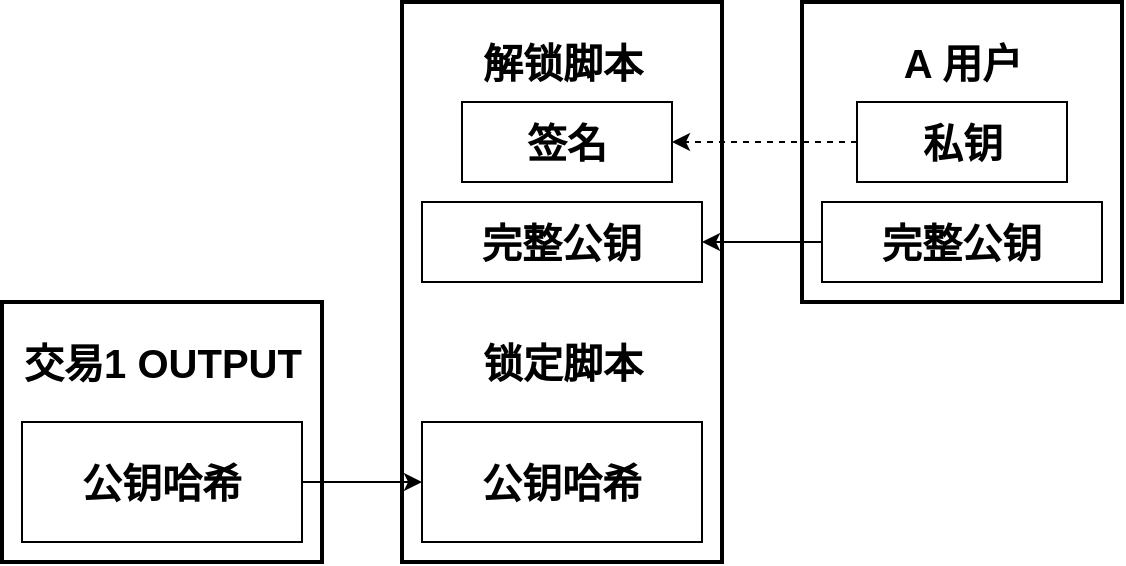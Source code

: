 <mxfile version="14.5.10" type="github">
  <diagram id="YQmAr2Zz_Mt65AJHkmUO" name="Page-1">
    <mxGraphModel dx="1106" dy="614" grid="1" gridSize="10" guides="1" tooltips="1" connect="1" arrows="1" fold="1" page="0" pageScale="1" pageWidth="827" pageHeight="1169" math="0" shadow="0">
      <root>
        <mxCell id="0" />
        <mxCell id="1" parent="0" />
        <mxCell id="NbQpsqaVKMZ3FppXuBxZ-1" value="" style="rounded=0;whiteSpace=wrap;html=1;strokeWidth=2;" vertex="1" parent="1">
          <mxGeometry x="220" y="260" width="160" height="130" as="geometry" />
        </mxCell>
        <mxCell id="NbQpsqaVKMZ3FppXuBxZ-2" value="&lt;font style=&quot;font-size: 20px&quot;&gt;&lt;b&gt;交易1 OUTPUT&lt;/b&gt;&lt;/font&gt;" style="text;html=1;strokeColor=none;fillColor=none;align=center;verticalAlign=middle;whiteSpace=wrap;rounded=0;" vertex="1" parent="1">
          <mxGeometry x="227.5" y="270" width="145" height="40" as="geometry" />
        </mxCell>
        <mxCell id="NbQpsqaVKMZ3FppXuBxZ-3" value="&lt;font style=&quot;font-size: 20px&quot;&gt;&lt;b&gt;公钥哈希&lt;/b&gt;&lt;/font&gt;" style="rounded=0;whiteSpace=wrap;html=1;" vertex="1" parent="1">
          <mxGeometry x="230" y="320" width="140" height="60" as="geometry" />
        </mxCell>
        <mxCell id="NbQpsqaVKMZ3FppXuBxZ-4" value="" style="rounded=0;whiteSpace=wrap;html=1;strokeWidth=2;" vertex="1" parent="1">
          <mxGeometry x="420" y="110" width="160" height="280" as="geometry" />
        </mxCell>
        <mxCell id="NbQpsqaVKMZ3FppXuBxZ-5" value="&lt;font style=&quot;font-size: 20px&quot;&gt;&lt;b&gt;解锁脚本&lt;/b&gt;&lt;/font&gt;" style="text;html=1;strokeColor=none;fillColor=none;align=center;verticalAlign=middle;whiteSpace=wrap;rounded=0;" vertex="1" parent="1">
          <mxGeometry x="427.5" y="120" width="145" height="40" as="geometry" />
        </mxCell>
        <mxCell id="NbQpsqaVKMZ3FppXuBxZ-6" value="&lt;font style=&quot;font-size: 20px&quot;&gt;&lt;b&gt;锁定脚本&lt;/b&gt;&lt;/font&gt;" style="text;html=1;strokeColor=none;fillColor=none;align=center;verticalAlign=middle;whiteSpace=wrap;rounded=0;" vertex="1" parent="1">
          <mxGeometry x="427.5" y="270" width="145" height="40" as="geometry" />
        </mxCell>
        <mxCell id="NbQpsqaVKMZ3FppXuBxZ-7" value="&lt;font style=&quot;font-size: 20px&quot;&gt;&lt;b&gt;公钥哈希&lt;/b&gt;&lt;/font&gt;" style="rounded=0;whiteSpace=wrap;html=1;" vertex="1" parent="1">
          <mxGeometry x="430" y="320" width="140" height="60" as="geometry" />
        </mxCell>
        <mxCell id="NbQpsqaVKMZ3FppXuBxZ-8" value="&lt;font style=&quot;font-size: 20px&quot;&gt;&lt;b&gt;签名&lt;/b&gt;&lt;/font&gt;" style="rounded=0;whiteSpace=wrap;html=1;" vertex="1" parent="1">
          <mxGeometry x="450" y="160" width="105" height="40" as="geometry" />
        </mxCell>
        <mxCell id="NbQpsqaVKMZ3FppXuBxZ-9" value="&lt;font style=&quot;font-size: 20px&quot;&gt;&lt;b&gt;完整公钥&lt;/b&gt;&lt;/font&gt;" style="rounded=0;whiteSpace=wrap;html=1;" vertex="1" parent="1">
          <mxGeometry x="430" y="210" width="140" height="40" as="geometry" />
        </mxCell>
        <mxCell id="NbQpsqaVKMZ3FppXuBxZ-10" value="" style="rounded=0;whiteSpace=wrap;html=1;strokeWidth=2;" vertex="1" parent="1">
          <mxGeometry x="620" y="110" width="160" height="150" as="geometry" />
        </mxCell>
        <mxCell id="NbQpsqaVKMZ3FppXuBxZ-11" value="&lt;font style=&quot;font-size: 20px&quot;&gt;&lt;b&gt;A 用户&lt;/b&gt;&lt;/font&gt;" style="text;html=1;strokeColor=none;fillColor=none;align=center;verticalAlign=middle;whiteSpace=wrap;rounded=0;" vertex="1" parent="1">
          <mxGeometry x="627.5" y="120" width="145" height="40" as="geometry" />
        </mxCell>
        <mxCell id="NbQpsqaVKMZ3FppXuBxZ-15" style="edgeStyle=orthogonalEdgeStyle;rounded=0;orthogonalLoop=1;jettySize=auto;html=1;exitX=0;exitY=0.5;exitDx=0;exitDy=0;dashed=1;strokeWidth=1;" edge="1" parent="1" source="NbQpsqaVKMZ3FppXuBxZ-12" target="NbQpsqaVKMZ3FppXuBxZ-8">
          <mxGeometry relative="1" as="geometry" />
        </mxCell>
        <mxCell id="NbQpsqaVKMZ3FppXuBxZ-12" value="&lt;font style=&quot;font-size: 20px&quot;&gt;&lt;b&gt;私钥&lt;/b&gt;&lt;/font&gt;" style="rounded=0;whiteSpace=wrap;html=1;" vertex="1" parent="1">
          <mxGeometry x="647.5" y="160" width="105" height="40" as="geometry" />
        </mxCell>
        <mxCell id="NbQpsqaVKMZ3FppXuBxZ-16" style="edgeStyle=orthogonalEdgeStyle;rounded=0;orthogonalLoop=1;jettySize=auto;html=1;exitX=0;exitY=0.5;exitDx=0;exitDy=0;entryX=1;entryY=0.5;entryDx=0;entryDy=0;strokeWidth=1;" edge="1" parent="1" source="NbQpsqaVKMZ3FppXuBxZ-13" target="NbQpsqaVKMZ3FppXuBxZ-9">
          <mxGeometry relative="1" as="geometry" />
        </mxCell>
        <mxCell id="NbQpsqaVKMZ3FppXuBxZ-13" value="&lt;font style=&quot;font-size: 20px&quot;&gt;&lt;b&gt;完整公钥&lt;/b&gt;&lt;/font&gt;" style="rounded=0;whiteSpace=wrap;html=1;" vertex="1" parent="1">
          <mxGeometry x="630" y="210" width="140" height="40" as="geometry" />
        </mxCell>
        <mxCell id="NbQpsqaVKMZ3FppXuBxZ-14" style="edgeStyle=orthogonalEdgeStyle;rounded=0;orthogonalLoop=1;jettySize=auto;html=1;exitX=1;exitY=0.5;exitDx=0;exitDy=0;strokeWidth=1;" edge="1" parent="1" source="NbQpsqaVKMZ3FppXuBxZ-3" target="NbQpsqaVKMZ3FppXuBxZ-7">
          <mxGeometry relative="1" as="geometry" />
        </mxCell>
      </root>
    </mxGraphModel>
  </diagram>
</mxfile>
